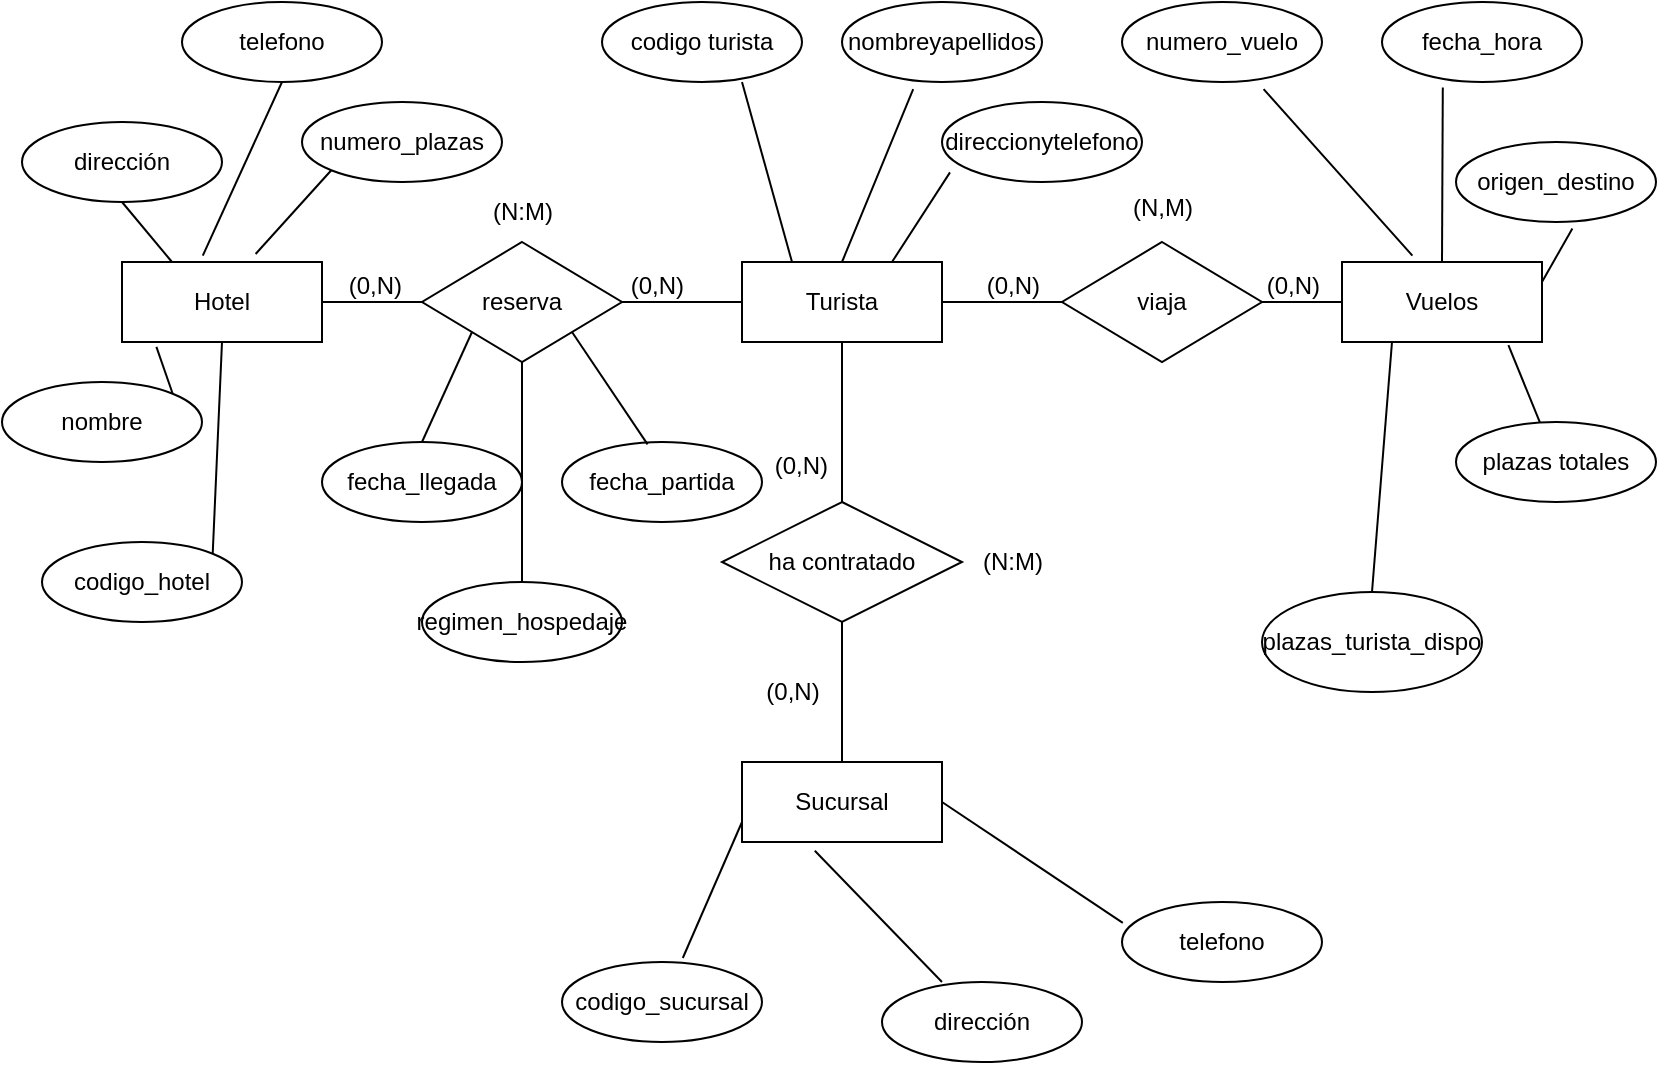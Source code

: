 <mxfile version="22.0.2" type="device">
  <diagram name="Página-1" id="YITXObn-QmFTscmEvFAR">
    <mxGraphModel dx="1036" dy="606" grid="1" gridSize="10" guides="1" tooltips="1" connect="1" arrows="1" fold="1" page="1" pageScale="1" pageWidth="827" pageHeight="1169" math="0" shadow="0">
      <root>
        <mxCell id="0" />
        <mxCell id="1" parent="0" />
        <mxCell id="2FUTqqfM9Msi-Foychz1-1" value="Hotel" style="whiteSpace=wrap;html=1;align=center;" parent="1" vertex="1">
          <mxGeometry x="60" y="160" width="100" height="40" as="geometry" />
        </mxCell>
        <mxCell id="2FUTqqfM9Msi-Foychz1-2" value="Turista" style="whiteSpace=wrap;html=1;align=center;" parent="1" vertex="1">
          <mxGeometry x="370" y="160" width="100" height="40" as="geometry" />
        </mxCell>
        <mxCell id="2FUTqqfM9Msi-Foychz1-3" value="Vuelos" style="whiteSpace=wrap;html=1;align=center;" parent="1" vertex="1">
          <mxGeometry x="670" y="160" width="100" height="40" as="geometry" />
        </mxCell>
        <mxCell id="2FUTqqfM9Msi-Foychz1-4" value="Sucursal" style="whiteSpace=wrap;html=1;align=center;" parent="1" vertex="1">
          <mxGeometry x="370" y="410" width="100" height="40" as="geometry" />
        </mxCell>
        <mxCell id="2FUTqqfM9Msi-Foychz1-5" value="dirección" style="ellipse;whiteSpace=wrap;html=1;align=center;" parent="1" vertex="1">
          <mxGeometry x="10" y="90" width="100" height="40" as="geometry" />
        </mxCell>
        <mxCell id="2FUTqqfM9Msi-Foychz1-6" value="telefono" style="ellipse;whiteSpace=wrap;html=1;align=center;" parent="1" vertex="1">
          <mxGeometry x="90" y="30" width="100" height="40" as="geometry" />
        </mxCell>
        <mxCell id="2FUTqqfM9Msi-Foychz1-7" value="codigo turista" style="ellipse;whiteSpace=wrap;html=1;align=center;" parent="1" vertex="1">
          <mxGeometry x="300" y="30" width="100" height="40" as="geometry" />
        </mxCell>
        <mxCell id="2FUTqqfM9Msi-Foychz1-8" value="nombreyapellidos" style="ellipse;whiteSpace=wrap;html=1;align=center;" parent="1" vertex="1">
          <mxGeometry x="420" y="30" width="100" height="40" as="geometry" />
        </mxCell>
        <mxCell id="2FUTqqfM9Msi-Foychz1-9" value="numero_vuelo" style="ellipse;whiteSpace=wrap;html=1;align=center;" parent="1" vertex="1">
          <mxGeometry x="560" y="30" width="100" height="40" as="geometry" />
        </mxCell>
        <mxCell id="2FUTqqfM9Msi-Foychz1-10" value="fecha_hora" style="ellipse;whiteSpace=wrap;html=1;align=center;" parent="1" vertex="1">
          <mxGeometry x="690" y="30" width="100" height="40" as="geometry" />
        </mxCell>
        <mxCell id="2FUTqqfM9Msi-Foychz1-11" value="origen_destino" style="ellipse;whiteSpace=wrap;html=1;align=center;" parent="1" vertex="1">
          <mxGeometry x="727" y="100" width="100" height="40" as="geometry" />
        </mxCell>
        <mxCell id="2FUTqqfM9Msi-Foychz1-12" value="plazas totales" style="ellipse;whiteSpace=wrap;html=1;align=center;" parent="1" vertex="1">
          <mxGeometry x="727" y="240" width="100" height="40" as="geometry" />
        </mxCell>
        <mxCell id="2FUTqqfM9Msi-Foychz1-14" value="telefono" style="ellipse;whiteSpace=wrap;html=1;align=center;" parent="1" vertex="1">
          <mxGeometry x="560" y="480" width="100" height="40" as="geometry" />
        </mxCell>
        <mxCell id="2FUTqqfM9Msi-Foychz1-15" value="dirección" style="ellipse;whiteSpace=wrap;html=1;align=center;" parent="1" vertex="1">
          <mxGeometry x="440" y="520" width="100" height="40" as="geometry" />
        </mxCell>
        <mxCell id="2FUTqqfM9Msi-Foychz1-16" value="codigo_sucursal" style="ellipse;whiteSpace=wrap;html=1;align=center;" parent="1" vertex="1">
          <mxGeometry x="280" y="510" width="100" height="40" as="geometry" />
        </mxCell>
        <mxCell id="2FUTqqfM9Msi-Foychz1-17" value="nombre" style="ellipse;whiteSpace=wrap;html=1;align=center;" parent="1" vertex="1">
          <mxGeometry y="220" width="100" height="40" as="geometry" />
        </mxCell>
        <mxCell id="2FUTqqfM9Msi-Foychz1-18" value="codigo_hotel" style="ellipse;whiteSpace=wrap;html=1;align=center;" parent="1" vertex="1">
          <mxGeometry x="20" y="300" width="100" height="40" as="geometry" />
        </mxCell>
        <mxCell id="2FUTqqfM9Msi-Foychz1-19" value="numero_plazas" style="ellipse;whiteSpace=wrap;html=1;align=center;" parent="1" vertex="1">
          <mxGeometry x="150" y="80" width="100" height="40" as="geometry" />
        </mxCell>
        <mxCell id="2FUTqqfM9Msi-Foychz1-21" value="" style="endArrow=none;html=1;rounded=0;entryX=0;entryY=1;entryDx=0;entryDy=0;exitX=0.668;exitY=-0.1;exitDx=0;exitDy=0;exitPerimeter=0;" parent="1" source="2FUTqqfM9Msi-Foychz1-1" target="2FUTqqfM9Msi-Foychz1-19" edge="1">
          <mxGeometry width="50" height="50" relative="1" as="geometry">
            <mxPoint x="160" y="160" as="sourcePoint" />
            <mxPoint x="190" y="130" as="targetPoint" />
          </mxGeometry>
        </mxCell>
        <mxCell id="2FUTqqfM9Msi-Foychz1-23" value="" style="endArrow=none;html=1;rounded=0;exitX=0.404;exitY=-0.08;exitDx=0;exitDy=0;exitPerimeter=0;entryX=0.5;entryY=1;entryDx=0;entryDy=0;" parent="1" source="2FUTqqfM9Msi-Foychz1-1" target="2FUTqqfM9Msi-Foychz1-6" edge="1">
          <mxGeometry width="50" height="50" relative="1" as="geometry">
            <mxPoint x="160" y="150" as="sourcePoint" />
            <mxPoint x="170" y="90" as="targetPoint" />
          </mxGeometry>
        </mxCell>
        <mxCell id="2FUTqqfM9Msi-Foychz1-24" value="" style="endArrow=none;html=1;rounded=0;entryX=0.5;entryY=1;entryDx=0;entryDy=0;exitX=1;exitY=0;exitDx=0;exitDy=0;" parent="1" source="2FUTqqfM9Msi-Foychz1-18" target="2FUTqqfM9Msi-Foychz1-1" edge="1">
          <mxGeometry width="50" height="50" relative="1" as="geometry">
            <mxPoint x="130" y="270" as="sourcePoint" />
            <mxPoint x="180" y="220" as="targetPoint" />
          </mxGeometry>
        </mxCell>
        <mxCell id="2FUTqqfM9Msi-Foychz1-25" value="" style="endArrow=none;html=1;rounded=0;exitX=0.5;exitY=1;exitDx=0;exitDy=0;entryX=0.25;entryY=0;entryDx=0;entryDy=0;" parent="1" source="2FUTqqfM9Msi-Foychz1-5" target="2FUTqqfM9Msi-Foychz1-1" edge="1">
          <mxGeometry width="50" height="50" relative="1" as="geometry">
            <mxPoint x="80" y="180" as="sourcePoint" />
            <mxPoint x="130" y="130" as="targetPoint" />
          </mxGeometry>
        </mxCell>
        <mxCell id="2FUTqqfM9Msi-Foychz1-26" value="" style="endArrow=none;html=1;rounded=0;exitX=1;exitY=0;exitDx=0;exitDy=0;entryX=0.172;entryY=1.06;entryDx=0;entryDy=0;entryPerimeter=0;" parent="1" source="2FUTqqfM9Msi-Foychz1-17" target="2FUTqqfM9Msi-Foychz1-1" edge="1">
          <mxGeometry width="50" height="50" relative="1" as="geometry">
            <mxPoint x="90" y="200" as="sourcePoint" />
            <mxPoint x="120" y="170" as="targetPoint" />
          </mxGeometry>
        </mxCell>
        <mxCell id="2FUTqqfM9Msi-Foychz1-27" value="" style="endArrow=none;html=1;rounded=0;exitX=0.604;exitY=-0.05;exitDx=0;exitDy=0;exitPerimeter=0;entryX=0;entryY=0.75;entryDx=0;entryDy=0;" parent="1" source="2FUTqqfM9Msi-Foychz1-16" target="2FUTqqfM9Msi-Foychz1-4" edge="1">
          <mxGeometry width="50" height="50" relative="1" as="geometry">
            <mxPoint x="350" y="500" as="sourcePoint" />
            <mxPoint x="400" y="450" as="targetPoint" />
          </mxGeometry>
        </mxCell>
        <mxCell id="2FUTqqfM9Msi-Foychz1-28" value="" style="endArrow=none;html=1;rounded=0;exitX=0.3;exitY=0;exitDx=0;exitDy=0;exitPerimeter=0;entryX=0.364;entryY=1.11;entryDx=0;entryDy=0;entryPerimeter=0;" parent="1" source="2FUTqqfM9Msi-Foychz1-15" target="2FUTqqfM9Msi-Foychz1-4" edge="1">
          <mxGeometry width="50" height="50" relative="1" as="geometry">
            <mxPoint x="440" y="510" as="sourcePoint" />
            <mxPoint x="490" y="460" as="targetPoint" />
          </mxGeometry>
        </mxCell>
        <mxCell id="2FUTqqfM9Msi-Foychz1-29" value="" style="endArrow=none;html=1;rounded=0;entryX=1;entryY=0.5;entryDx=0;entryDy=0;exitX=0.004;exitY=0.26;exitDx=0;exitDy=0;exitPerimeter=0;" parent="1" source="2FUTqqfM9Msi-Foychz1-14" target="2FUTqqfM9Msi-Foychz1-4" edge="1">
          <mxGeometry width="50" height="50" relative="1" as="geometry">
            <mxPoint x="550" y="490" as="sourcePoint" />
            <mxPoint x="600" y="440" as="targetPoint" />
          </mxGeometry>
        </mxCell>
        <mxCell id="2FUTqqfM9Msi-Foychz1-30" value="plazas_turista_dispo" style="ellipse;whiteSpace=wrap;html=1;align=center;" parent="1" vertex="1">
          <mxGeometry x="630" y="325" width="110" height="50" as="geometry" />
        </mxCell>
        <mxCell id="2FUTqqfM9Msi-Foychz1-32" value="direccionytelefono" style="ellipse;whiteSpace=wrap;html=1;align=center;" parent="1" vertex="1">
          <mxGeometry x="470" y="80" width="100" height="40" as="geometry" />
        </mxCell>
        <mxCell id="2FUTqqfM9Msi-Foychz1-33" value="" style="endArrow=none;html=1;rounded=0;entryX=0.04;entryY=0.88;entryDx=0;entryDy=0;entryPerimeter=0;exitX=0.75;exitY=0;exitDx=0;exitDy=0;" parent="1" source="2FUTqqfM9Msi-Foychz1-2" target="2FUTqqfM9Msi-Foychz1-32" edge="1">
          <mxGeometry width="50" height="50" relative="1" as="geometry">
            <mxPoint x="430" y="160" as="sourcePoint" />
            <mxPoint x="480" y="110" as="targetPoint" />
          </mxGeometry>
        </mxCell>
        <mxCell id="2FUTqqfM9Msi-Foychz1-34" value="" style="endArrow=none;html=1;rounded=0;entryX=0.356;entryY=1.09;entryDx=0;entryDy=0;entryPerimeter=0;exitX=0.5;exitY=0;exitDx=0;exitDy=0;" parent="1" source="2FUTqqfM9Msi-Foychz1-2" target="2FUTqqfM9Msi-Foychz1-8" edge="1">
          <mxGeometry width="50" height="50" relative="1" as="geometry">
            <mxPoint x="389" y="140" as="sourcePoint" />
            <mxPoint x="439" y="90" as="targetPoint" />
          </mxGeometry>
        </mxCell>
        <mxCell id="2FUTqqfM9Msi-Foychz1-36" value="" style="endArrow=none;html=1;rounded=0;exitX=0.25;exitY=0;exitDx=0;exitDy=0;" parent="1" source="2FUTqqfM9Msi-Foychz1-2" edge="1">
          <mxGeometry width="50" height="50" relative="1" as="geometry">
            <mxPoint x="370" y="150" as="sourcePoint" />
            <mxPoint x="370" y="70" as="targetPoint" />
          </mxGeometry>
        </mxCell>
        <mxCell id="2FUTqqfM9Msi-Foychz1-37" value="" style="endArrow=none;html=1;rounded=0;entryX=0.304;entryY=1.07;entryDx=0;entryDy=0;entryPerimeter=0;exitX=0.5;exitY=0;exitDx=0;exitDy=0;" parent="1" source="2FUTqqfM9Msi-Foychz1-3" target="2FUTqqfM9Msi-Foychz1-10" edge="1">
          <mxGeometry width="50" height="50" relative="1" as="geometry">
            <mxPoint x="630" y="150" as="sourcePoint" />
            <mxPoint x="680" y="100" as="targetPoint" />
          </mxGeometry>
        </mxCell>
        <mxCell id="2FUTqqfM9Msi-Foychz1-38" value="" style="endArrow=none;html=1;rounded=0;entryX=0.25;entryY=1;entryDx=0;entryDy=0;exitX=0.5;exitY=0;exitDx=0;exitDy=0;" parent="1" source="2FUTqqfM9Msi-Foychz1-30" target="2FUTqqfM9Msi-Foychz1-3" edge="1">
          <mxGeometry width="50" height="50" relative="1" as="geometry">
            <mxPoint x="580" y="270" as="sourcePoint" />
            <mxPoint x="630" y="220" as="targetPoint" />
          </mxGeometry>
        </mxCell>
        <mxCell id="2FUTqqfM9Msi-Foychz1-39" value="" style="endArrow=none;html=1;rounded=0;entryX=0.832;entryY=1.04;entryDx=0;entryDy=0;entryPerimeter=0;" parent="1" source="2FUTqqfM9Msi-Foychz1-12" target="2FUTqqfM9Msi-Foychz1-3" edge="1">
          <mxGeometry width="50" height="50" relative="1" as="geometry">
            <mxPoint x="680" y="260" as="sourcePoint" />
            <mxPoint x="730" y="210" as="targetPoint" />
          </mxGeometry>
        </mxCell>
        <mxCell id="2FUTqqfM9Msi-Foychz1-40" value="" style="endArrow=none;html=1;rounded=0;entryX=0.708;entryY=1.09;entryDx=0;entryDy=0;entryPerimeter=0;exitX=0.352;exitY=-0.08;exitDx=0;exitDy=0;exitPerimeter=0;" parent="1" source="2FUTqqfM9Msi-Foychz1-3" target="2FUTqqfM9Msi-Foychz1-9" edge="1">
          <mxGeometry width="50" height="50" relative="1" as="geometry">
            <mxPoint x="590" y="150" as="sourcePoint" />
            <mxPoint x="640" y="100" as="targetPoint" />
          </mxGeometry>
        </mxCell>
        <mxCell id="2FUTqqfM9Msi-Foychz1-41" value="" style="endArrow=none;html=1;rounded=0;entryX=0.582;entryY=1.08;entryDx=0;entryDy=0;entryPerimeter=0;exitX=1;exitY=0.25;exitDx=0;exitDy=0;" parent="1" source="2FUTqqfM9Msi-Foychz1-3" target="2FUTqqfM9Msi-Foychz1-11" edge="1">
          <mxGeometry width="50" height="50" relative="1" as="geometry">
            <mxPoint x="760" y="230" as="sourcePoint" />
            <mxPoint x="810" y="180" as="targetPoint" />
          </mxGeometry>
        </mxCell>
        <mxCell id="2FUTqqfM9Msi-Foychz1-42" value="ha contratado" style="shape=rhombus;perimeter=rhombusPerimeter;whiteSpace=wrap;html=1;align=center;" parent="1" vertex="1">
          <mxGeometry x="360" y="280" width="120" height="60" as="geometry" />
        </mxCell>
        <mxCell id="2FUTqqfM9Msi-Foychz1-45" value="viaja" style="shape=rhombus;perimeter=rhombusPerimeter;whiteSpace=wrap;html=1;align=center;" parent="1" vertex="1">
          <mxGeometry x="530" y="150" width="100" height="60" as="geometry" />
        </mxCell>
        <mxCell id="2FUTqqfM9Msi-Foychz1-48" value="reserva" style="shape=rhombus;perimeter=rhombusPerimeter;whiteSpace=wrap;html=1;align=center;" parent="1" vertex="1">
          <mxGeometry x="210" y="150" width="100" height="60" as="geometry" />
        </mxCell>
        <mxCell id="2FUTqqfM9Msi-Foychz1-57" value="" style="endArrow=none;html=1;rounded=0;exitX=1;exitY=0.5;exitDx=0;exitDy=0;" parent="1" source="2FUTqqfM9Msi-Foychz1-2" edge="1">
          <mxGeometry relative="1" as="geometry">
            <mxPoint x="480" y="180" as="sourcePoint" />
            <mxPoint x="530" y="180" as="targetPoint" />
          </mxGeometry>
        </mxCell>
        <mxCell id="2FUTqqfM9Msi-Foychz1-58" value="(0,N)" style="resizable=0;html=1;whiteSpace=wrap;align=right;verticalAlign=bottom;" parent="2FUTqqfM9Msi-Foychz1-57" connectable="0" vertex="1">
          <mxGeometry x="1" relative="1" as="geometry">
            <mxPoint x="-10" as="offset" />
          </mxGeometry>
        </mxCell>
        <mxCell id="2FUTqqfM9Msi-Foychz1-59" value="" style="endArrow=none;html=1;rounded=0;exitX=1;exitY=0.5;exitDx=0;exitDy=0;" parent="1" source="2FUTqqfM9Msi-Foychz1-45" edge="1">
          <mxGeometry relative="1" as="geometry">
            <mxPoint x="640" y="180" as="sourcePoint" />
            <mxPoint x="670" y="180" as="targetPoint" />
          </mxGeometry>
        </mxCell>
        <mxCell id="2FUTqqfM9Msi-Foychz1-60" value="(0,N)" style="resizable=0;html=1;whiteSpace=wrap;align=right;verticalAlign=bottom;" parent="2FUTqqfM9Msi-Foychz1-59" connectable="0" vertex="1">
          <mxGeometry relative="1" as="geometry">
            <mxPoint x="10" as="offset" />
          </mxGeometry>
        </mxCell>
        <mxCell id="2FUTqqfM9Msi-Foychz1-61" value="" style="endArrow=none;html=1;rounded=0;entryX=0.5;entryY=0;entryDx=0;entryDy=0;" parent="1" target="2FUTqqfM9Msi-Foychz1-42" edge="1">
          <mxGeometry relative="1" as="geometry">
            <mxPoint x="420" y="200" as="sourcePoint" />
            <mxPoint x="420" y="270" as="targetPoint" />
          </mxGeometry>
        </mxCell>
        <mxCell id="2FUTqqfM9Msi-Foychz1-62" value="(0,N)" style="resizable=0;html=1;whiteSpace=wrap;align=right;verticalAlign=bottom;" parent="2FUTqqfM9Msi-Foychz1-61" connectable="0" vertex="1">
          <mxGeometry x="1" relative="1" as="geometry">
            <mxPoint x="-6" y="-10" as="offset" />
          </mxGeometry>
        </mxCell>
        <mxCell id="2FUTqqfM9Msi-Foychz1-63" value="" style="endArrow=none;html=1;rounded=0;exitX=0.5;exitY=1;exitDx=0;exitDy=0;entryX=0.5;entryY=0;entryDx=0;entryDy=0;" parent="1" source="2FUTqqfM9Msi-Foychz1-42" target="2FUTqqfM9Msi-Foychz1-4" edge="1">
          <mxGeometry relative="1" as="geometry">
            <mxPoint x="420" y="360" as="sourcePoint" />
            <mxPoint x="480" y="360" as="targetPoint" />
          </mxGeometry>
        </mxCell>
        <mxCell id="2FUTqqfM9Msi-Foychz1-71" value="" style="endArrow=none;html=1;rounded=0;exitX=1;exitY=0.5;exitDx=0;exitDy=0;" parent="1" source="2FUTqqfM9Msi-Foychz1-1" edge="1">
          <mxGeometry width="50" height="50" relative="1" as="geometry">
            <mxPoint x="165" y="220" as="sourcePoint" />
            <mxPoint x="210" y="180" as="targetPoint" />
          </mxGeometry>
        </mxCell>
        <mxCell id="2FUTqqfM9Msi-Foychz1-72" value="" style="endArrow=none;html=1;rounded=0;entryX=0;entryY=0.5;entryDx=0;entryDy=0;" parent="1" source="2FUTqqfM9Msi-Foychz1-48" target="2FUTqqfM9Msi-Foychz1-2" edge="1">
          <mxGeometry width="50" height="50" relative="1" as="geometry">
            <mxPoint x="260" y="280" as="sourcePoint" />
            <mxPoint x="310" y="230" as="targetPoint" />
          </mxGeometry>
        </mxCell>
        <mxCell id="2FUTqqfM9Msi-Foychz1-73" value="(0,N)" style="resizable=0;html=1;whiteSpace=wrap;align=right;verticalAlign=bottom;" parent="1" connectable="0" vertex="1">
          <mxGeometry x="340" y="170" as="geometry">
            <mxPoint x="2" y="10" as="offset" />
          </mxGeometry>
        </mxCell>
        <mxCell id="2FUTqqfM9Msi-Foychz1-74" value="fecha_partida" style="ellipse;whiteSpace=wrap;html=1;align=center;" parent="1" vertex="1">
          <mxGeometry x="280" y="250" width="100" height="40" as="geometry" />
        </mxCell>
        <mxCell id="2FUTqqfM9Msi-Foychz1-75" value="fecha_llegada" style="ellipse;whiteSpace=wrap;html=1;align=center;" parent="1" vertex="1">
          <mxGeometry x="160" y="250" width="100" height="40" as="geometry" />
        </mxCell>
        <mxCell id="2FUTqqfM9Msi-Foychz1-76" value="regimen_hospedaje" style="ellipse;whiteSpace=wrap;html=1;align=center;" parent="1" vertex="1">
          <mxGeometry x="210" y="320" width="100" height="40" as="geometry" />
        </mxCell>
        <mxCell id="2FUTqqfM9Msi-Foychz1-77" value="" style="endArrow=none;html=1;rounded=0;entryX=1;entryY=1;entryDx=0;entryDy=0;exitX=0.428;exitY=0.03;exitDx=0;exitDy=0;exitPerimeter=0;" parent="1" source="2FUTqqfM9Msi-Foychz1-74" target="2FUTqqfM9Msi-Foychz1-48" edge="1">
          <mxGeometry width="50" height="50" relative="1" as="geometry">
            <mxPoint x="290" y="250" as="sourcePoint" />
            <mxPoint x="340" y="200" as="targetPoint" />
          </mxGeometry>
        </mxCell>
        <mxCell id="2FUTqqfM9Msi-Foychz1-78" value="" style="endArrow=none;html=1;rounded=0;entryX=0;entryY=1;entryDx=0;entryDy=0;exitX=0.5;exitY=0;exitDx=0;exitDy=0;" parent="1" source="2FUTqqfM9Msi-Foychz1-75" target="2FUTqqfM9Msi-Foychz1-48" edge="1">
          <mxGeometry width="50" height="50" relative="1" as="geometry">
            <mxPoint x="210" y="250" as="sourcePoint" />
            <mxPoint x="260" y="210" as="targetPoint" />
          </mxGeometry>
        </mxCell>
        <mxCell id="2FUTqqfM9Msi-Foychz1-79" value="" style="endArrow=none;html=1;rounded=0;exitX=0.5;exitY=0;exitDx=0;exitDy=0;" parent="1" source="2FUTqqfM9Msi-Foychz1-76" target="2FUTqqfM9Msi-Foychz1-48" edge="1">
          <mxGeometry width="50" height="50" relative="1" as="geometry">
            <mxPoint x="240" y="300" as="sourcePoint" />
            <mxPoint x="290" y="250" as="targetPoint" />
          </mxGeometry>
        </mxCell>
        <mxCell id="2FUTqqfM9Msi-Foychz1-80" value="(N:M)" style="text;html=1;align=center;verticalAlign=middle;resizable=0;points=[];autosize=1;strokeColor=none;fillColor=none;" parent="1" vertex="1">
          <mxGeometry x="480" y="295" width="50" height="30" as="geometry" />
        </mxCell>
        <mxCell id="2FUTqqfM9Msi-Foychz1-81" value="(N,M)" style="text;html=1;align=center;verticalAlign=middle;resizable=0;points=[];autosize=1;strokeColor=none;fillColor=none;" parent="1" vertex="1">
          <mxGeometry x="555" y="118" width="50" height="30" as="geometry" />
        </mxCell>
        <mxCell id="2FUTqqfM9Msi-Foychz1-82" value="(0,N)" style="text;html=1;align=center;verticalAlign=middle;resizable=0;points=[];autosize=1;strokeColor=none;fillColor=none;" parent="1" vertex="1">
          <mxGeometry x="370" y="360" width="50" height="30" as="geometry" />
        </mxCell>
        <mxCell id="2FUTqqfM9Msi-Foychz1-84" value="(N:M)" style="text;html=1;align=center;verticalAlign=middle;resizable=0;points=[];autosize=1;strokeColor=none;fillColor=none;" parent="1" vertex="1">
          <mxGeometry x="235" y="120" width="50" height="30" as="geometry" />
        </mxCell>
        <mxCell id="2FUTqqfM9Msi-Foychz1-85" value="(0,N)" style="resizable=0;html=1;whiteSpace=wrap;align=right;verticalAlign=bottom;" parent="1" connectable="0" vertex="1">
          <mxGeometry x="178" y="160" as="geometry">
            <mxPoint x="23" y="20" as="offset" />
          </mxGeometry>
        </mxCell>
      </root>
    </mxGraphModel>
  </diagram>
</mxfile>

